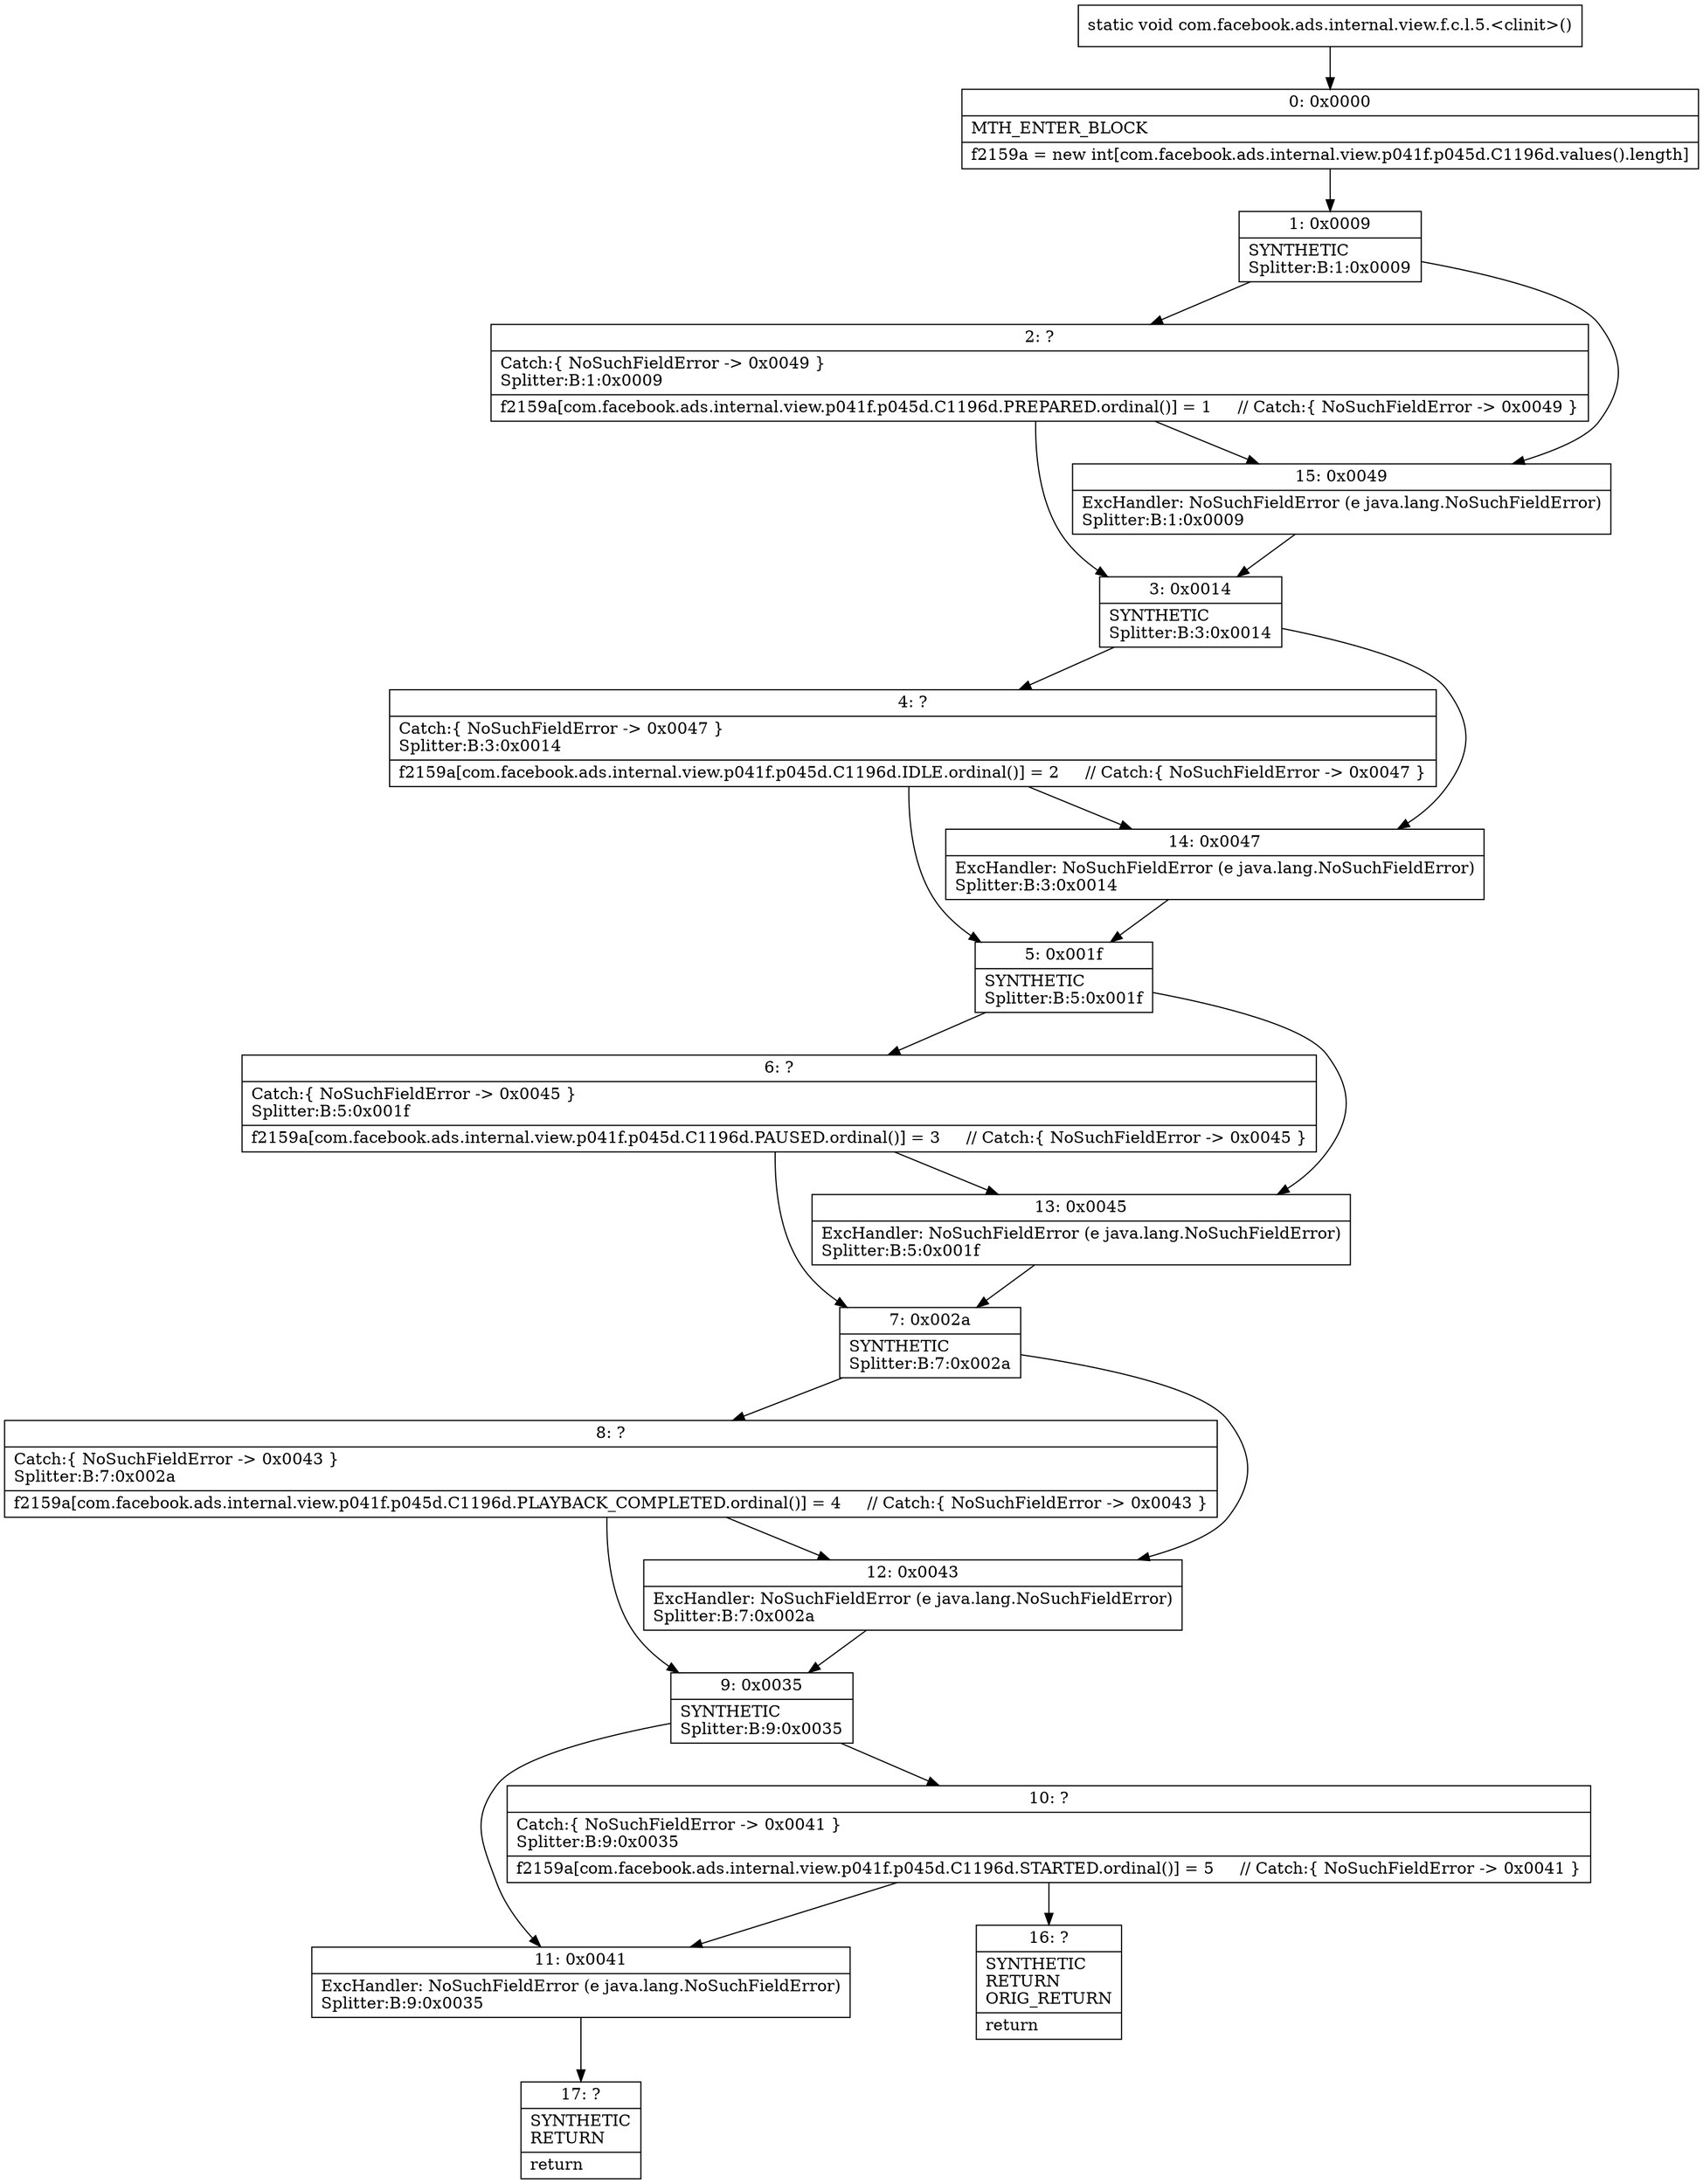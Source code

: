digraph "CFG forcom.facebook.ads.internal.view.f.c.l.5.\<clinit\>()V" {
Node_0 [shape=record,label="{0\:\ 0x0000|MTH_ENTER_BLOCK\l|f2159a = new int[com.facebook.ads.internal.view.p041f.p045d.C1196d.values().length]\l}"];
Node_1 [shape=record,label="{1\:\ 0x0009|SYNTHETIC\lSplitter:B:1:0x0009\l}"];
Node_2 [shape=record,label="{2\:\ ?|Catch:\{ NoSuchFieldError \-\> 0x0049 \}\lSplitter:B:1:0x0009\l|f2159a[com.facebook.ads.internal.view.p041f.p045d.C1196d.PREPARED.ordinal()] = 1     \/\/ Catch:\{ NoSuchFieldError \-\> 0x0049 \}\l}"];
Node_3 [shape=record,label="{3\:\ 0x0014|SYNTHETIC\lSplitter:B:3:0x0014\l}"];
Node_4 [shape=record,label="{4\:\ ?|Catch:\{ NoSuchFieldError \-\> 0x0047 \}\lSplitter:B:3:0x0014\l|f2159a[com.facebook.ads.internal.view.p041f.p045d.C1196d.IDLE.ordinal()] = 2     \/\/ Catch:\{ NoSuchFieldError \-\> 0x0047 \}\l}"];
Node_5 [shape=record,label="{5\:\ 0x001f|SYNTHETIC\lSplitter:B:5:0x001f\l}"];
Node_6 [shape=record,label="{6\:\ ?|Catch:\{ NoSuchFieldError \-\> 0x0045 \}\lSplitter:B:5:0x001f\l|f2159a[com.facebook.ads.internal.view.p041f.p045d.C1196d.PAUSED.ordinal()] = 3     \/\/ Catch:\{ NoSuchFieldError \-\> 0x0045 \}\l}"];
Node_7 [shape=record,label="{7\:\ 0x002a|SYNTHETIC\lSplitter:B:7:0x002a\l}"];
Node_8 [shape=record,label="{8\:\ ?|Catch:\{ NoSuchFieldError \-\> 0x0043 \}\lSplitter:B:7:0x002a\l|f2159a[com.facebook.ads.internal.view.p041f.p045d.C1196d.PLAYBACK_COMPLETED.ordinal()] = 4     \/\/ Catch:\{ NoSuchFieldError \-\> 0x0043 \}\l}"];
Node_9 [shape=record,label="{9\:\ 0x0035|SYNTHETIC\lSplitter:B:9:0x0035\l}"];
Node_10 [shape=record,label="{10\:\ ?|Catch:\{ NoSuchFieldError \-\> 0x0041 \}\lSplitter:B:9:0x0035\l|f2159a[com.facebook.ads.internal.view.p041f.p045d.C1196d.STARTED.ordinal()] = 5     \/\/ Catch:\{ NoSuchFieldError \-\> 0x0041 \}\l}"];
Node_11 [shape=record,label="{11\:\ 0x0041|ExcHandler: NoSuchFieldError (e java.lang.NoSuchFieldError)\lSplitter:B:9:0x0035\l}"];
Node_12 [shape=record,label="{12\:\ 0x0043|ExcHandler: NoSuchFieldError (e java.lang.NoSuchFieldError)\lSplitter:B:7:0x002a\l}"];
Node_13 [shape=record,label="{13\:\ 0x0045|ExcHandler: NoSuchFieldError (e java.lang.NoSuchFieldError)\lSplitter:B:5:0x001f\l}"];
Node_14 [shape=record,label="{14\:\ 0x0047|ExcHandler: NoSuchFieldError (e java.lang.NoSuchFieldError)\lSplitter:B:3:0x0014\l}"];
Node_15 [shape=record,label="{15\:\ 0x0049|ExcHandler: NoSuchFieldError (e java.lang.NoSuchFieldError)\lSplitter:B:1:0x0009\l}"];
Node_16 [shape=record,label="{16\:\ ?|SYNTHETIC\lRETURN\lORIG_RETURN\l|return\l}"];
Node_17 [shape=record,label="{17\:\ ?|SYNTHETIC\lRETURN\l|return\l}"];
MethodNode[shape=record,label="{static void com.facebook.ads.internal.view.f.c.l.5.\<clinit\>() }"];
MethodNode -> Node_0;
Node_0 -> Node_1;
Node_1 -> Node_2;
Node_1 -> Node_15;
Node_2 -> Node_3;
Node_2 -> Node_15;
Node_3 -> Node_4;
Node_3 -> Node_14;
Node_4 -> Node_5;
Node_4 -> Node_14;
Node_5 -> Node_6;
Node_5 -> Node_13;
Node_6 -> Node_7;
Node_6 -> Node_13;
Node_7 -> Node_8;
Node_7 -> Node_12;
Node_8 -> Node_9;
Node_8 -> Node_12;
Node_9 -> Node_10;
Node_9 -> Node_11;
Node_10 -> Node_11;
Node_10 -> Node_16;
Node_11 -> Node_17;
Node_12 -> Node_9;
Node_13 -> Node_7;
Node_14 -> Node_5;
Node_15 -> Node_3;
}

